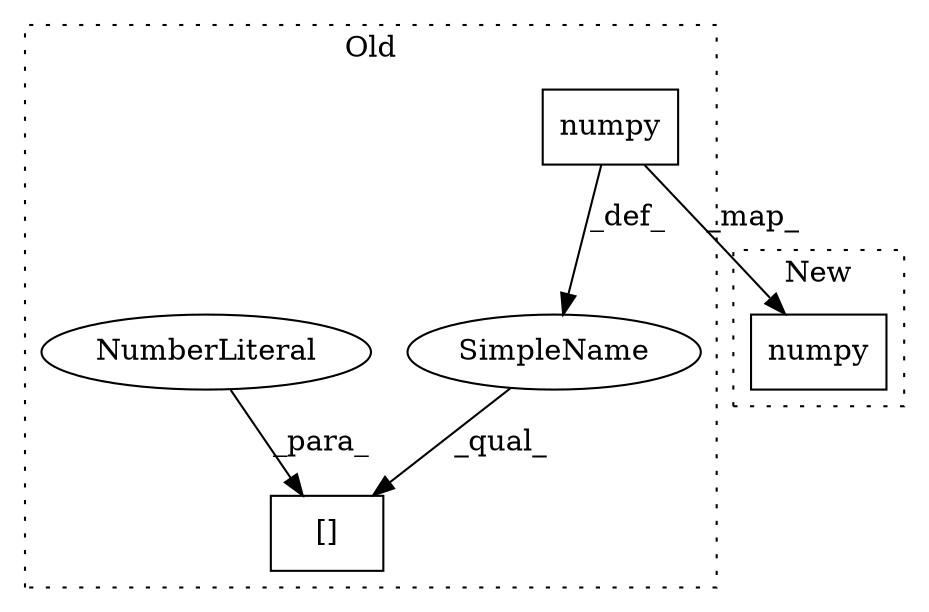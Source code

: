 digraph G {
subgraph cluster0 {
1 [label="numpy" a="32" s="12369" l="7" shape="box"];
3 [label="[]" a="2" s="12343,12378" l="34,1" shape="box"];
4 [label="NumberLiteral" a="34" s="12377" l="1" shape="ellipse"];
5 [label="SimpleName" a="42" s="" l="" shape="ellipse"];
label = "Old";
style="dotted";
}
subgraph cluster1 {
2 [label="numpy" a="32" s="8331" l="7" shape="box"];
label = "New";
style="dotted";
}
1 -> 5 [label="_def_"];
1 -> 2 [label="_map_"];
4 -> 3 [label="_para_"];
5 -> 3 [label="_qual_"];
}